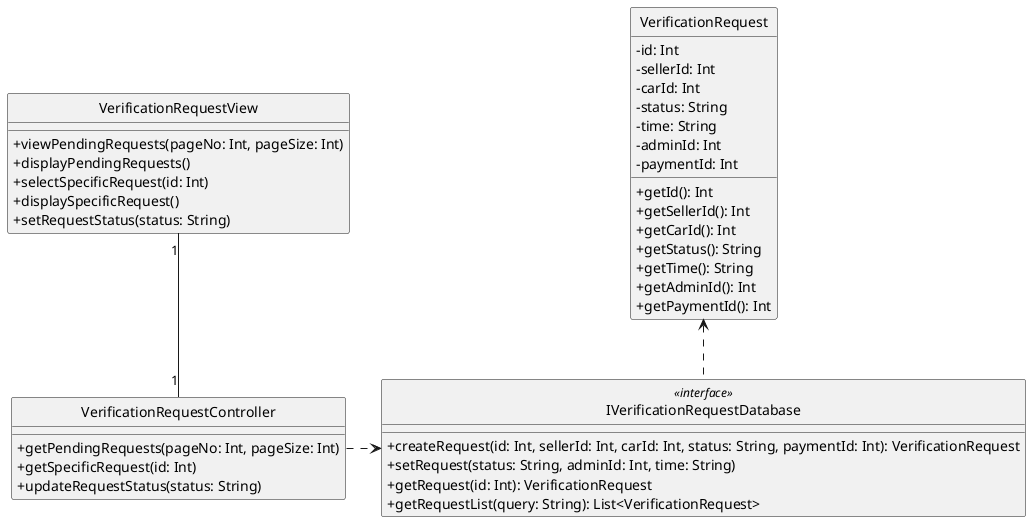 @startuml 
skinparam classAttributeIconSize 0
skinparam linetype ortho
hide circle
class VerificationRequestView {
    + viewPendingRequests(pageNo: Int, pageSize: Int)
    + displayPendingRequests()
    + selectSpecificRequest(id: Int)
    + displaySpecificRequest()
    + setRequestStatus(status: String)

    }

class VerificationRequestController  {
    + getPendingRequests(pageNo: Int, pageSize: Int)
    + getSpecificRequest(id: Int)
    + updateRequestStatus(status: String)

    }

class VerificationRequest {
    - id: Int
    - sellerId: Int
    - carId: Int
    - status: String
    - time: String
    - adminId: Int
    - paymentId: Int

    + getId(): Int
    + getSellerId(): Int
    + getCarId(): Int
    + getStatus(): String
    + getTime(): String
    + getAdminId(): Int
    + getPaymentId(): Int
    }

class IVerificationRequestDatabase <<interface>> {
    + createRequest(id: Int, sellerId: Int, carId: Int, status: String, paymentId: Int): VerificationRequest
    + setRequest(status: String, adminId: Int, time: String)
    + getRequest(id: Int): VerificationRequest
    + getRequestList(query: String): List<VerificationRequest>
    }

VerificationRequestView "1" -- "1" VerificationRequestController

VerificationRequestController ..r> IVerificationRequestDatabase

IVerificationRequestDatabase ..u> VerificationRequest


@enduml